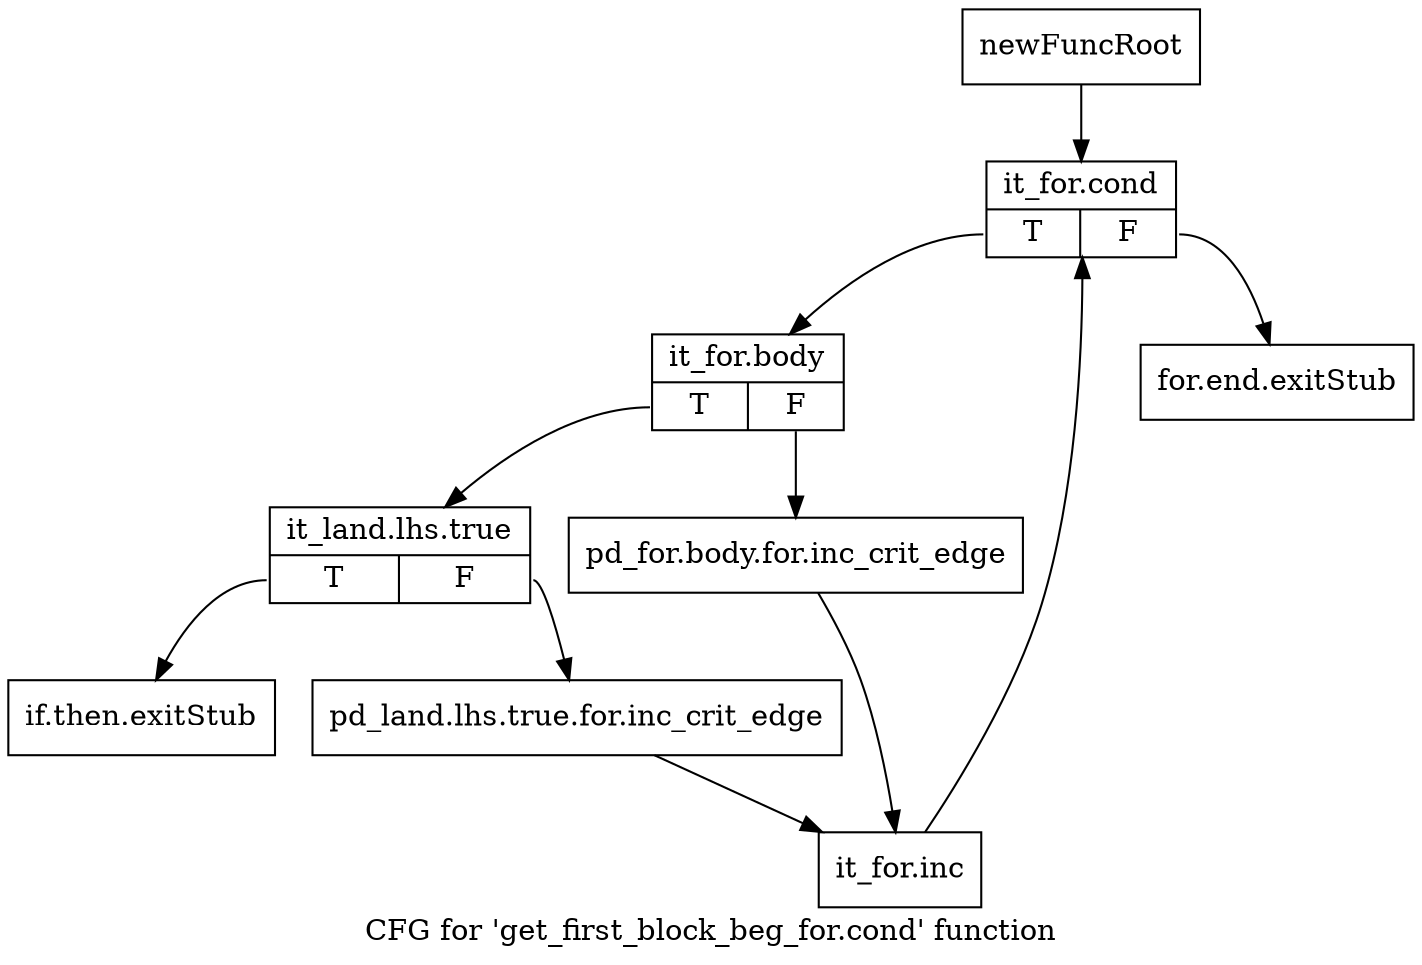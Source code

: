 digraph "CFG for 'get_first_block_beg_for.cond' function" {
	label="CFG for 'get_first_block_beg_for.cond' function";

	Node0xafe4450 [shape=record,label="{newFuncRoot}"];
	Node0xafe4450 -> Node0xafe4540;
	Node0xafe44a0 [shape=record,label="{for.end.exitStub}"];
	Node0xafe44f0 [shape=record,label="{if.then.exitStub}"];
	Node0xafe4540 [shape=record,label="{it_for.cond|{<s0>T|<s1>F}}"];
	Node0xafe4540:s0 -> Node0xafe4590;
	Node0xafe4540:s1 -> Node0xafe44a0;
	Node0xafe4590 [shape=record,label="{it_for.body|{<s0>T|<s1>F}}"];
	Node0xafe4590:s0 -> Node0xafe4630;
	Node0xafe4590:s1 -> Node0xafe45e0;
	Node0xafe45e0 [shape=record,label="{pd_for.body.for.inc_crit_edge}"];
	Node0xafe45e0 -> Node0xafe46d0;
	Node0xafe4630 [shape=record,label="{it_land.lhs.true|{<s0>T|<s1>F}}"];
	Node0xafe4630:s0 -> Node0xafe44f0;
	Node0xafe4630:s1 -> Node0xafe4680;
	Node0xafe4680 [shape=record,label="{pd_land.lhs.true.for.inc_crit_edge}"];
	Node0xafe4680 -> Node0xafe46d0;
	Node0xafe46d0 [shape=record,label="{it_for.inc}"];
	Node0xafe46d0 -> Node0xafe4540;
}
